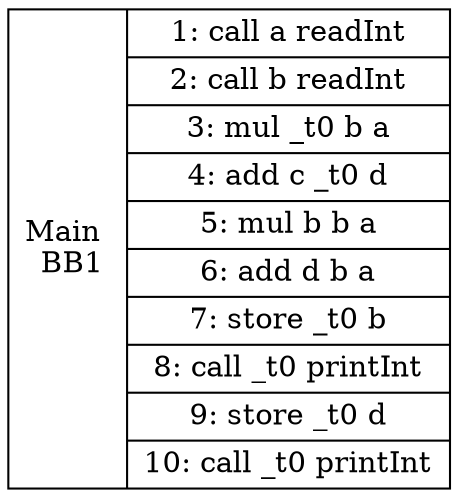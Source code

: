 digraph G {
bb1 [shape=record, label="<B> Main \n BB1 | {<entry>
	1: call a readInt 
|	2: call b readInt 
|	3: mul _t0 b a 
|	4: add c _t0 d 
|	5: mul b b a 
|	6: add d b a 
|	7: store _t0 b 
|	8: call _t0 printInt 
|	9: store _t0 d 
|<exit>	10: call _t0 printInt 
}"];
}
